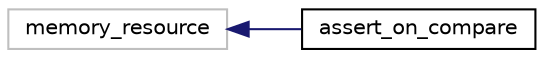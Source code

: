 digraph "Graphical Class Hierarchy"
{
  edge [fontname="Helvetica",fontsize="10",labelfontname="Helvetica",labelfontsize="10"];
  node [fontname="Helvetica",fontsize="10",shape=record];
  rankdir="LR";
  Node1921 [label="memory_resource",height=0.2,width=0.4,color="grey75", fillcolor="white", style="filled"];
  Node1921 -> Node0 [dir="back",color="midnightblue",fontsize="10",style="solid",fontname="Helvetica"];
  Node0 [label="assert_on_compare",height=0.2,width=0.4,color="black", fillcolor="white", style="filled",URL="$structassert__on__compare.html"];
}
